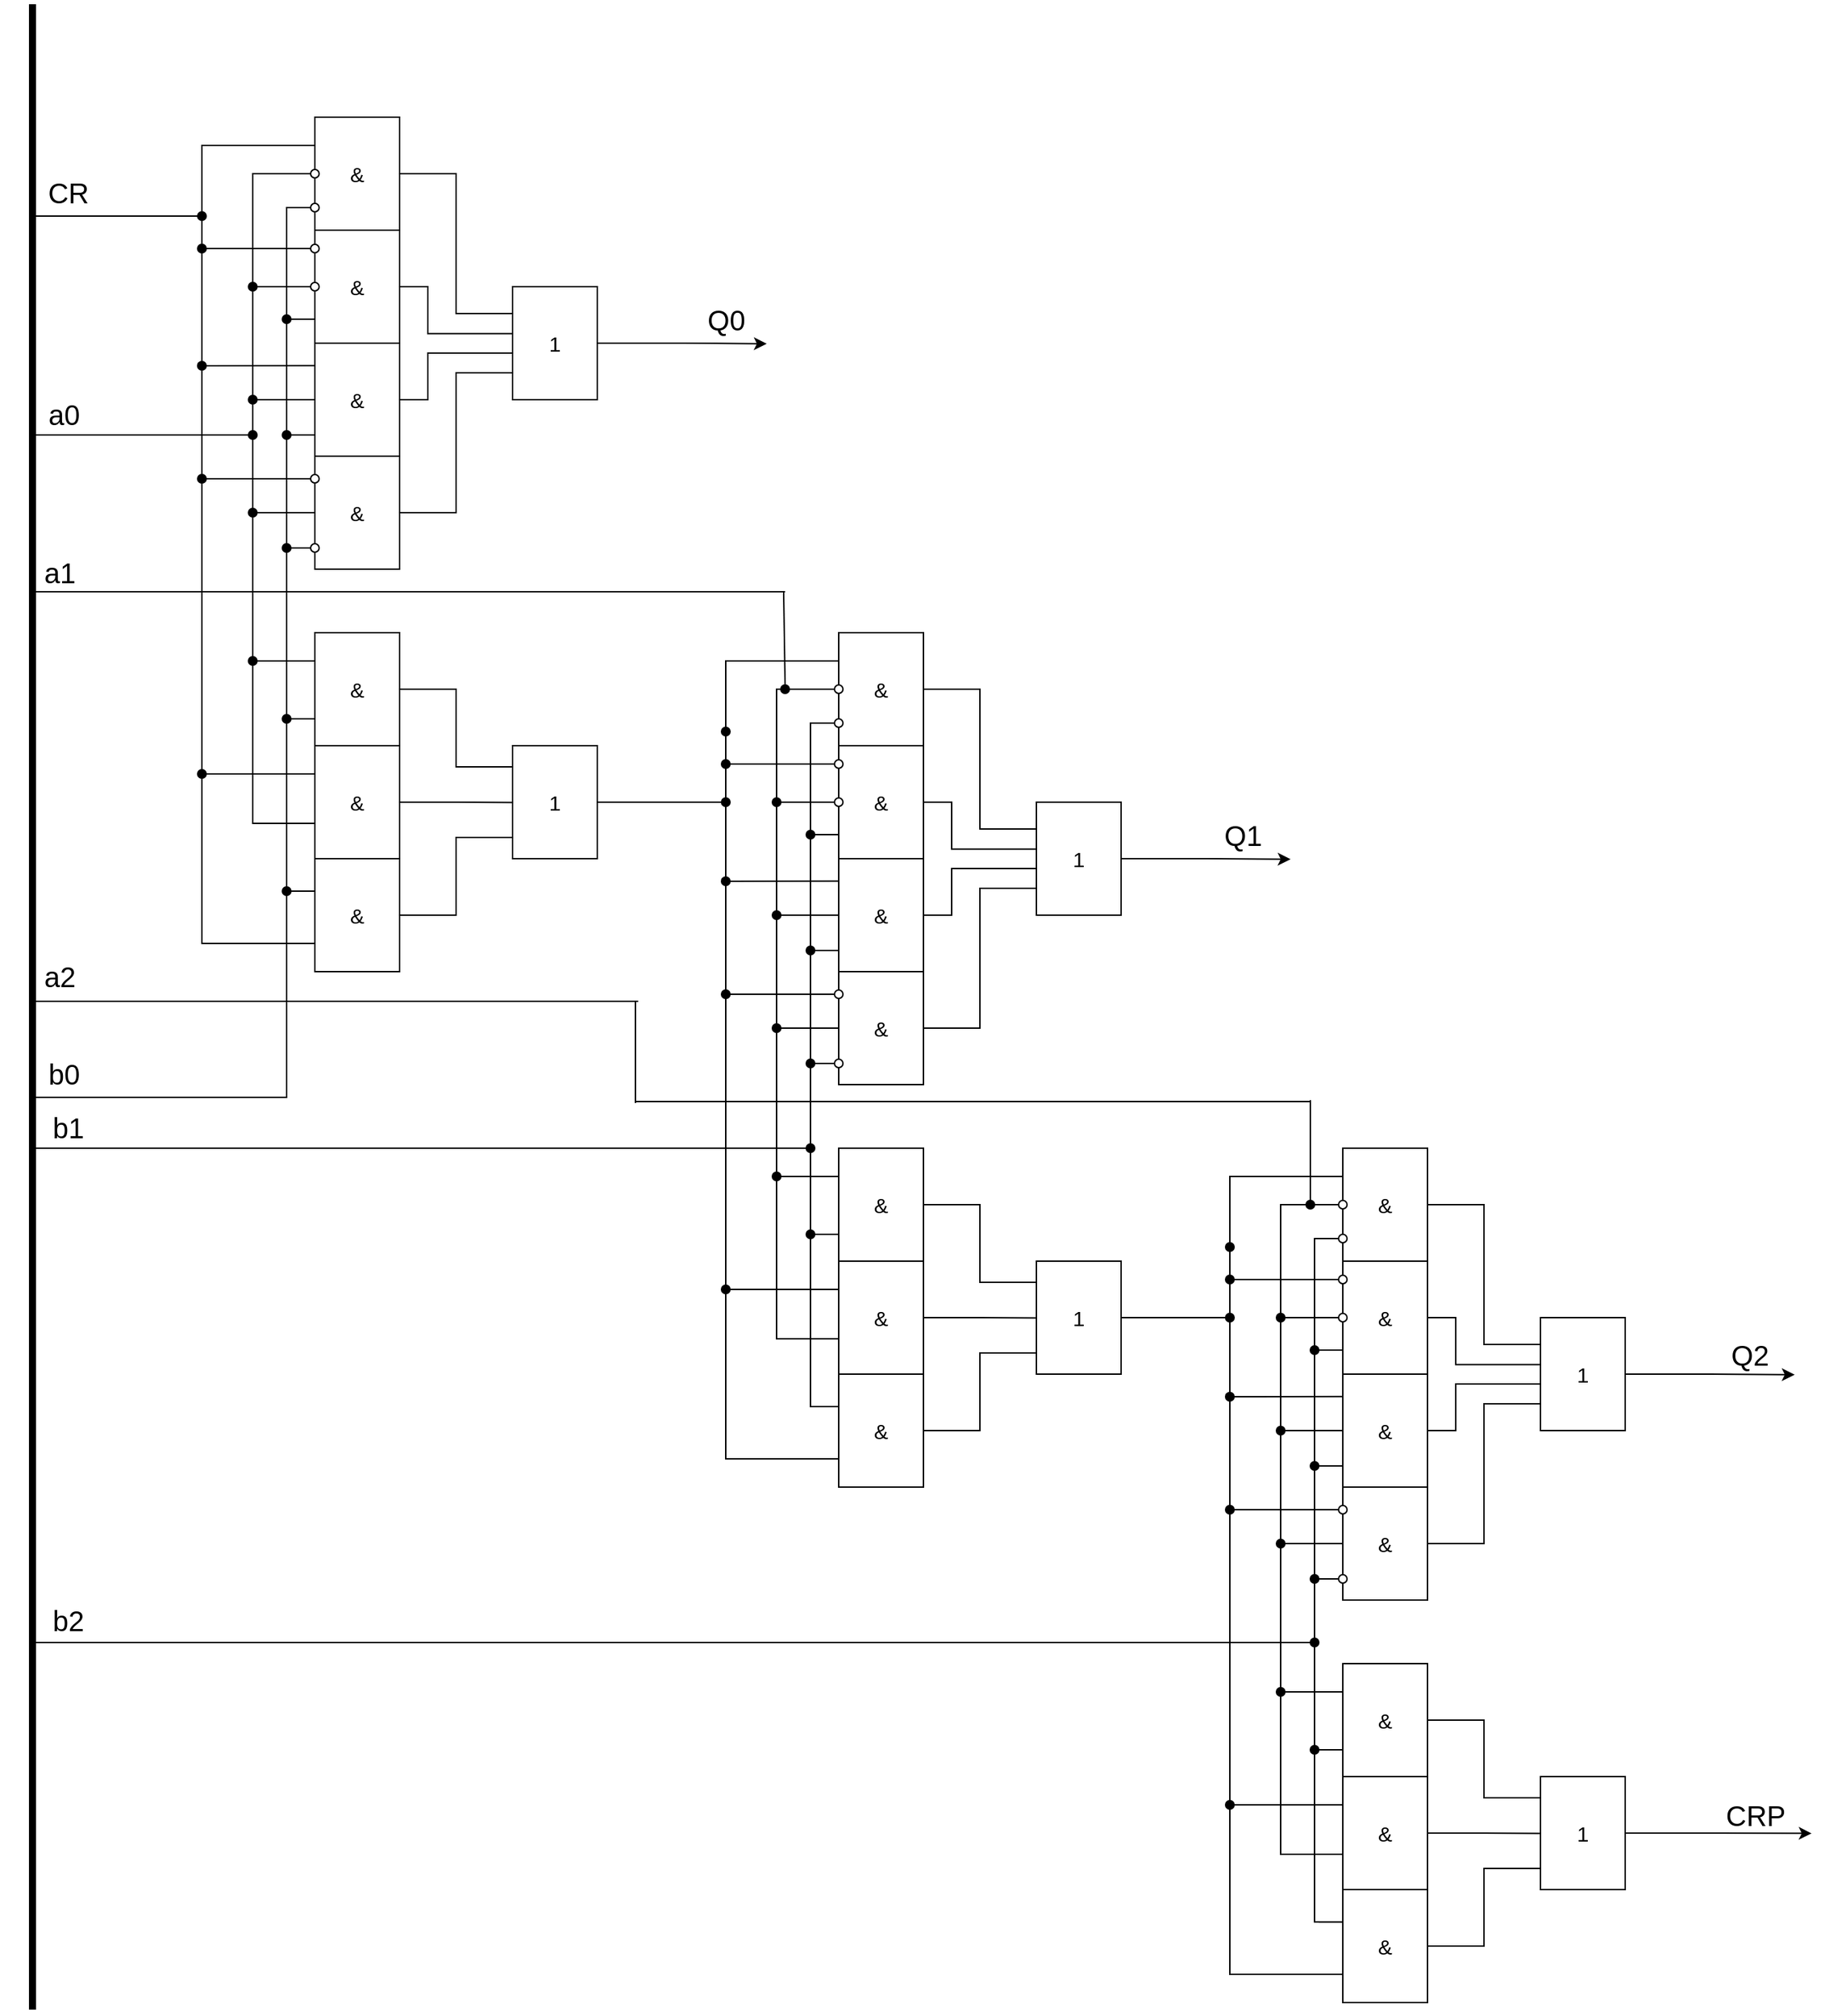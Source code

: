 <mxfile version="14.7.2" type="device"><diagram id="VE9oYzBDG7QFOwghfa_e" name="Page-1"><mxGraphModel dx="1730" dy="958" grid="0" gridSize="10" guides="1" tooltips="1" connect="1" arrows="1" fold="1" page="1" pageScale="1" pageWidth="827" pageHeight="1169" math="0" shadow="0"><root><mxCell id="0"/><mxCell id="1" parent="0"/><mxCell id="V0zUo1tsuRjKdMK1UoU6-211" style="edgeStyle=orthogonalEdgeStyle;rounded=0;orthogonalLoop=1;jettySize=auto;html=1;exitX=0;exitY=0.5;exitDx=0;exitDy=0;entryX=0.867;entryY=0.286;entryDx=0;entryDy=0;strokeWidth=1;entryPerimeter=0;" edge="1" parent="1" source="V0zUo1tsuRjKdMK1UoU6-157" target="V0zUo1tsuRjKdMK1UoU6-152"><mxGeometry relative="1" as="geometry"><Array as="points"><mxPoint x="1028" y="914"/><mxPoint x="1028" y="1398"/></Array></mxGeometry></mxCell><mxCell id="V0zUo1tsuRjKdMK1UoU6-202" style="edgeStyle=orthogonalEdgeStyle;rounded=0;orthogonalLoop=1;jettySize=auto;html=1;exitX=0;exitY=0.5;exitDx=0;exitDy=0;strokeWidth=1;entryX=0.9;entryY=0.287;entryDx=0;entryDy=0;entryPerimeter=0;" edge="1" parent="1" source="V0zUo1tsuRjKdMK1UoU6-99" target="V0zUo1tsuRjKdMK1UoU6-94"><mxGeometry relative="1" as="geometry"><Array as="points"><mxPoint x="671" y="549"/><mxPoint x="671" y="1033"/></Array></mxGeometry></mxCell><mxCell id="V0zUo1tsuRjKdMK1UoU6-67" value="" style="endArrow=none;html=1;strokeWidth=1;startArrow=none;" edge="1" parent="1" source="V0zUo1tsuRjKdMK1UoU6-68"><mxGeometry width="50" height="50" relative="1" as="geometry"><mxPoint x="300" y="425" as="sourcePoint"/><mxPoint x="320" y="425.0" as="targetPoint"/></mxGeometry></mxCell><mxCell id="V0zUo1tsuRjKdMK1UoU6-32" style="edgeStyle=orthogonalEdgeStyle;rounded=0;orthogonalLoop=1;jettySize=auto;html=1;exitX=0;exitY=0.5;exitDx=0;exitDy=0;strokeWidth=1;" edge="1" parent="1" source="V0zUo1tsuRjKdMK1UoU6-30"><mxGeometry relative="1" as="geometry"><mxPoint x="380" y="620" as="targetPoint"/><Array as="points"><mxPoint x="276" y="160"/></Array></mxGeometry></mxCell><mxCell id="V0zUo1tsuRjKdMK1UoU6-1" value="" style="endArrow=none;html=1;strokeWidth=5;" edge="1" parent="1"><mxGeometry width="50" height="50" relative="1" as="geometry"><mxPoint x="120" y="1460" as="sourcePoint"/><mxPoint x="120" y="40" as="targetPoint"/></mxGeometry></mxCell><mxCell id="V0zUo1tsuRjKdMK1UoU6-12" style="edgeStyle=orthogonalEdgeStyle;rounded=0;orthogonalLoop=1;jettySize=auto;html=1;exitX=1;exitY=0.5;exitDx=0;exitDy=0;entryX=0.979;entryY=0.167;entryDx=0;entryDy=0;strokeWidth=1;entryPerimeter=0;" edge="1" parent="1" source="V0zUo1tsuRjKdMK1UoU6-2" target="V0zUo1tsuRjKdMK1UoU6-10"><mxGeometry relative="1" as="geometry"><Array as="points"><mxPoint x="420" y="160"/><mxPoint x="420" y="259"/><mxPoint x="460" y="259"/><mxPoint x="460" y="253"/></Array></mxGeometry></mxCell><mxCell id="V0zUo1tsuRjKdMK1UoU6-23" style="edgeStyle=orthogonalEdgeStyle;rounded=0;orthogonalLoop=1;jettySize=auto;html=1;exitX=0;exitY=0.25;exitDx=0;exitDy=0;strokeWidth=1;entryX=1;entryY=0.75;entryDx=0;entryDy=0;" edge="1" parent="1" source="V0zUo1tsuRjKdMK1UoU6-2" target="V0zUo1tsuRjKdMK1UoU6-18"><mxGeometry relative="1" as="geometry"><mxPoint x="240" y="694.0" as="targetPoint"/><Array as="points"><mxPoint x="240" y="140"/><mxPoint x="240" y="705"/></Array></mxGeometry></mxCell><mxCell id="V0zUo1tsuRjKdMK1UoU6-2" value="&lt;font style=&quot;font-size: 15px&quot;&gt;&amp;amp;&lt;/font&gt;" style="rounded=0;whiteSpace=wrap;html=1;" vertex="1" parent="1"><mxGeometry x="320" y="120" width="60" height="80" as="geometry"/></mxCell><mxCell id="V0zUo1tsuRjKdMK1UoU6-14" style="edgeStyle=orthogonalEdgeStyle;rounded=0;orthogonalLoop=1;jettySize=auto;html=1;exitX=1;exitY=0.5;exitDx=0;exitDy=0;strokeWidth=1;entryX=1.002;entryY=0.415;entryDx=0;entryDy=0;entryPerimeter=0;" edge="1" parent="1" source="V0zUo1tsuRjKdMK1UoU6-7" target="V0zUo1tsuRjKdMK1UoU6-10"><mxGeometry relative="1" as="geometry"><Array as="points"><mxPoint x="400" y="240"/><mxPoint x="400" y="273"/></Array></mxGeometry></mxCell><mxCell id="V0zUo1tsuRjKdMK1UoU6-7" value="&lt;font style=&quot;font-size: 15px&quot;&gt;&amp;amp;&lt;/font&gt;" style="rounded=0;whiteSpace=wrap;html=1;" vertex="1" parent="1"><mxGeometry x="320" y="200" width="60" height="80" as="geometry"/></mxCell><mxCell id="V0zUo1tsuRjKdMK1UoU6-15" style="edgeStyle=orthogonalEdgeStyle;rounded=0;orthogonalLoop=1;jettySize=auto;html=1;exitX=1;exitY=0.5;exitDx=0;exitDy=0;strokeWidth=1;" edge="1" parent="1" source="V0zUo1tsuRjKdMK1UoU6-8"><mxGeometry relative="1" as="geometry"><mxPoint x="519" y="287" as="targetPoint"/><Array as="points"><mxPoint x="400" y="320"/><mxPoint x="400" y="287"/></Array></mxGeometry></mxCell><mxCell id="V0zUo1tsuRjKdMK1UoU6-39" style="edgeStyle=orthogonalEdgeStyle;rounded=0;orthogonalLoop=1;jettySize=auto;html=1;exitX=0;exitY=0.25;exitDx=0;exitDy=0;strokeWidth=1;" edge="1" parent="1" source="V0zUo1tsuRjKdMK1UoU6-8"><mxGeometry relative="1" as="geometry"><mxPoint x="319.93" y="299.953" as="targetPoint"/></mxGeometry></mxCell><mxCell id="V0zUo1tsuRjKdMK1UoU6-8" value="&lt;font style=&quot;font-size: 15px&quot;&gt;&amp;amp;&lt;/font&gt;" style="rounded=0;whiteSpace=wrap;html=1;" vertex="1" parent="1"><mxGeometry x="320" y="280" width="60" height="80" as="geometry"/></mxCell><mxCell id="V0zUo1tsuRjKdMK1UoU6-13" style="edgeStyle=orthogonalEdgeStyle;rounded=0;orthogonalLoop=1;jettySize=auto;html=1;exitX=1;exitY=0.5;exitDx=0;exitDy=0;entryX=0.98;entryY=0.68;entryDx=0;entryDy=0;strokeWidth=1;entryPerimeter=0;" edge="1" parent="1" source="V0zUo1tsuRjKdMK1UoU6-9" target="V0zUo1tsuRjKdMK1UoU6-10"><mxGeometry relative="1" as="geometry"><Array as="points"><mxPoint x="420" y="400"/><mxPoint x="420" y="301"/><mxPoint x="460" y="301"/><mxPoint x="460" y="294"/></Array></mxGeometry></mxCell><mxCell id="V0zUo1tsuRjKdMK1UoU6-9" value="&lt;font style=&quot;font-size: 15px&quot;&gt;&amp;amp;&lt;/font&gt;" style="rounded=0;whiteSpace=wrap;html=1;" vertex="1" parent="1"><mxGeometry x="320" y="360" width="60" height="80" as="geometry"/></mxCell><mxCell id="V0zUo1tsuRjKdMK1UoU6-11" style="edgeStyle=orthogonalEdgeStyle;rounded=0;orthogonalLoop=1;jettySize=auto;html=1;exitX=1;exitY=0.5;exitDx=0;exitDy=0;strokeWidth=1;" edge="1" parent="1" source="V0zUo1tsuRjKdMK1UoU6-10"><mxGeometry relative="1" as="geometry"><mxPoint x="640" y="280.429" as="targetPoint"/></mxGeometry></mxCell><mxCell id="V0zUo1tsuRjKdMK1UoU6-10" value="&lt;font style=&quot;font-size: 15px&quot;&gt;1&lt;/font&gt;" style="rounded=0;whiteSpace=wrap;html=1;" vertex="1" parent="1"><mxGeometry x="460" y="240" width="60" height="80" as="geometry"/></mxCell><mxCell id="V0zUo1tsuRjKdMK1UoU6-21" style="edgeStyle=orthogonalEdgeStyle;rounded=0;orthogonalLoop=1;jettySize=auto;html=1;exitX=1;exitY=0.5;exitDx=0;exitDy=0;strokeWidth=1;" edge="1" parent="1" source="V0zUo1tsuRjKdMK1UoU6-16"><mxGeometry relative="1" as="geometry"><mxPoint x="520" y="580" as="targetPoint"/><Array as="points"><mxPoint x="420" y="525"/><mxPoint x="420" y="580"/><mxPoint x="460" y="580"/></Array></mxGeometry></mxCell><mxCell id="V0zUo1tsuRjKdMK1UoU6-16" value="&lt;font style=&quot;font-size: 15px&quot;&gt;&amp;amp;&lt;/font&gt;" style="rounded=0;whiteSpace=wrap;html=1;" vertex="1" parent="1"><mxGeometry x="320" y="485" width="60" height="80" as="geometry"/></mxCell><mxCell id="V0zUo1tsuRjKdMK1UoU6-20" style="edgeStyle=orthogonalEdgeStyle;rounded=0;orthogonalLoop=1;jettySize=auto;html=1;exitX=1;exitY=0.5;exitDx=0;exitDy=0;entryX=0.167;entryY=0.503;entryDx=0;entryDy=0;entryPerimeter=0;strokeWidth=1;" edge="1" parent="1" source="V0zUo1tsuRjKdMK1UoU6-17" target="V0zUo1tsuRjKdMK1UoU6-19"><mxGeometry relative="1" as="geometry"/></mxCell><mxCell id="V0zUo1tsuRjKdMK1UoU6-17" value="&lt;font style=&quot;font-size: 15px&quot;&gt;&amp;amp;&lt;/font&gt;" style="rounded=0;whiteSpace=wrap;html=1;" vertex="1" parent="1"><mxGeometry x="320" y="565" width="60" height="80" as="geometry"/></mxCell><mxCell id="V0zUo1tsuRjKdMK1UoU6-22" style="edgeStyle=orthogonalEdgeStyle;rounded=0;orthogonalLoop=1;jettySize=auto;html=1;exitX=1;exitY=0.5;exitDx=0;exitDy=0;strokeWidth=1;" edge="1" parent="1" source="V0zUo1tsuRjKdMK1UoU6-18"><mxGeometry relative="1" as="geometry"><mxPoint x="520" y="630" as="targetPoint"/><Array as="points"><mxPoint x="420" y="685"/><mxPoint x="420" y="630"/><mxPoint x="460" y="630"/></Array></mxGeometry></mxCell><mxCell id="V0zUo1tsuRjKdMK1UoU6-18" value="&lt;font style=&quot;font-size: 15px&quot;&gt;&amp;amp;&lt;/font&gt;" style="rounded=0;whiteSpace=wrap;html=1;" vertex="1" parent="1"><mxGeometry x="320" y="645" width="60" height="80" as="geometry"/></mxCell><mxCell id="V0zUo1tsuRjKdMK1UoU6-19" value="&lt;font style=&quot;font-size: 15px&quot;&gt;1&lt;/font&gt;" style="rounded=0;whiteSpace=wrap;html=1;" vertex="1" parent="1"><mxGeometry x="460" y="565" width="60" height="80" as="geometry"/></mxCell><mxCell id="V0zUo1tsuRjKdMK1UoU6-24" value="" style="endArrow=none;html=1;strokeWidth=1;startArrow=none;" edge="1" parent="1" source="V0zUo1tsuRjKdMK1UoU6-25"><mxGeometry width="50" height="50" relative="1" as="geometry"><mxPoint x="120" y="190" as="sourcePoint"/><mxPoint x="240" y="190" as="targetPoint"/></mxGeometry></mxCell><mxCell id="V0zUo1tsuRjKdMK1UoU6-25" value="" style="ellipse;whiteSpace=wrap;html=1;aspect=fixed;fillColor=#000000;" vertex="1" parent="1"><mxGeometry x="237" y="187" width="6" height="6" as="geometry"/></mxCell><mxCell id="V0zUo1tsuRjKdMK1UoU6-29" value="" style="endArrow=none;html=1;strokeWidth=1;" edge="1" parent="1" target="V0zUo1tsuRjKdMK1UoU6-25"><mxGeometry width="50" height="50" relative="1" as="geometry"><mxPoint x="120" y="190" as="sourcePoint"/><mxPoint x="240" y="190" as="targetPoint"/></mxGeometry></mxCell><mxCell id="V0zUo1tsuRjKdMK1UoU6-30" value="" style="ellipse;whiteSpace=wrap;html=1;aspect=fixed;fillColor=#FFFFFF;" vertex="1" parent="1"><mxGeometry x="317" y="157" width="6" height="6" as="geometry"/></mxCell><mxCell id="V0zUo1tsuRjKdMK1UoU6-60" style="edgeStyle=orthogonalEdgeStyle;rounded=0;orthogonalLoop=1;jettySize=auto;html=1;exitX=0;exitY=0.5;exitDx=0;exitDy=0;strokeWidth=1;" edge="1" parent="1" source="V0zUo1tsuRjKdMK1UoU6-31"><mxGeometry relative="1" as="geometry"><mxPoint x="110" y="780" as="targetPoint"/><Array as="points"><mxPoint x="300" y="184"/><mxPoint x="300" y="814"/><mxPoint x="110" y="814"/></Array></mxGeometry></mxCell><mxCell id="V0zUo1tsuRjKdMK1UoU6-31" value="" style="ellipse;whiteSpace=wrap;html=1;aspect=fixed;fillColor=#FFFFFF;" vertex="1" parent="1"><mxGeometry x="317" y="181" width="6" height="6" as="geometry"/></mxCell><mxCell id="V0zUo1tsuRjKdMK1UoU6-33" value="" style="ellipse;whiteSpace=wrap;html=1;aspect=fixed;fillColor=#FFFFFF;" vertex="1" parent="1"><mxGeometry x="317" y="210" width="6" height="6" as="geometry"/></mxCell><mxCell id="V0zUo1tsuRjKdMK1UoU6-34" value="" style="ellipse;whiteSpace=wrap;html=1;aspect=fixed;fillColor=#FFFFFF;" vertex="1" parent="1"><mxGeometry x="317" y="237" width="6" height="6" as="geometry"/></mxCell><mxCell id="V0zUo1tsuRjKdMK1UoU6-35" value="" style="endArrow=none;html=1;strokeWidth=1;entryX=0;entryY=0.5;entryDx=0;entryDy=0;" edge="1" parent="1" target="V0zUo1tsuRjKdMK1UoU6-33"><mxGeometry width="50" height="50" relative="1" as="geometry"><mxPoint x="240" y="213" as="sourcePoint"/><mxPoint x="340" y="210" as="targetPoint"/></mxGeometry></mxCell><mxCell id="V0zUo1tsuRjKdMK1UoU6-36" value="" style="ellipse;whiteSpace=wrap;html=1;aspect=fixed;fillColor=#000000;" vertex="1" parent="1"><mxGeometry x="237" y="210" width="6" height="6" as="geometry"/></mxCell><mxCell id="V0zUo1tsuRjKdMK1UoU6-37" value="" style="endArrow=none;html=1;strokeWidth=1;entryX=0;entryY=0.5;entryDx=0;entryDy=0;" edge="1" parent="1" target="V0zUo1tsuRjKdMK1UoU6-34"><mxGeometry width="50" height="50" relative="1" as="geometry"><mxPoint x="275" y="240" as="sourcePoint"/><mxPoint x="340" y="230" as="targetPoint"/></mxGeometry></mxCell><mxCell id="V0zUo1tsuRjKdMK1UoU6-38" value="" style="ellipse;whiteSpace=wrap;html=1;aspect=fixed;fillColor=#000000;" vertex="1" parent="1"><mxGeometry x="273" y="237" width="6" height="6" as="geometry"/></mxCell><mxCell id="V0zUo1tsuRjKdMK1UoU6-40" value="" style="endArrow=none;html=1;strokeWidth=1;entryX=-0.001;entryY=0.198;entryDx=0;entryDy=0;entryPerimeter=0;startArrow=none;" edge="1" parent="1" source="V0zUo1tsuRjKdMK1UoU6-42" target="V0zUo1tsuRjKdMK1UoU6-8"><mxGeometry width="50" height="50" relative="1" as="geometry"><mxPoint x="240" y="296" as="sourcePoint"/><mxPoint x="332" y="284" as="targetPoint"/></mxGeometry></mxCell><mxCell id="V0zUo1tsuRjKdMK1UoU6-42" value="" style="ellipse;whiteSpace=wrap;html=1;aspect=fixed;fillColor=#000000;" vertex="1" parent="1"><mxGeometry x="237" y="293" width="6" height="6" as="geometry"/></mxCell><mxCell id="V0zUo1tsuRjKdMK1UoU6-44" value="" style="endArrow=none;html=1;strokeWidth=1;entryX=-0.001;entryY=0.198;entryDx=0;entryDy=0;entryPerimeter=0;" edge="1" parent="1" target="V0zUo1tsuRjKdMK1UoU6-42"><mxGeometry width="50" height="50" relative="1" as="geometry"><mxPoint x="240.0" y="296" as="sourcePoint"/><mxPoint x="319.94" y="295.84" as="targetPoint"/></mxGeometry></mxCell><mxCell id="V0zUo1tsuRjKdMK1UoU6-45" value="" style="endArrow=none;html=1;strokeWidth=1;entryX=0;entryY=0.5;entryDx=0;entryDy=0;startArrow=none;" edge="1" parent="1" source="V0zUo1tsuRjKdMK1UoU6-46" target="V0zUo1tsuRjKdMK1UoU6-8"><mxGeometry width="50" height="50" relative="1" as="geometry"><mxPoint x="276" y="320" as="sourcePoint"/><mxPoint x="311" y="286" as="targetPoint"/></mxGeometry></mxCell><mxCell id="V0zUo1tsuRjKdMK1UoU6-46" value="" style="ellipse;whiteSpace=wrap;html=1;aspect=fixed;fillColor=#000000;" vertex="1" parent="1"><mxGeometry x="273" y="317" width="6" height="6" as="geometry"/></mxCell><mxCell id="V0zUo1tsuRjKdMK1UoU6-48" value="" style="endArrow=none;html=1;strokeWidth=1;entryX=0;entryY=0.5;entryDx=0;entryDy=0;" edge="1" parent="1" target="V0zUo1tsuRjKdMK1UoU6-46"><mxGeometry width="50" height="50" relative="1" as="geometry"><mxPoint x="276" y="320" as="sourcePoint"/><mxPoint x="320" y="320" as="targetPoint"/></mxGeometry></mxCell><mxCell id="V0zUo1tsuRjKdMK1UoU6-49" value="" style="ellipse;whiteSpace=wrap;html=1;aspect=fixed;fillColor=#FFFFFF;" vertex="1" parent="1"><mxGeometry x="317" y="373" width="6" height="6" as="geometry"/></mxCell><mxCell id="V0zUo1tsuRjKdMK1UoU6-50" value="" style="endArrow=none;html=1;strokeWidth=1;entryX=0;entryY=0.5;entryDx=0;entryDy=0;startArrow=none;" edge="1" parent="1" source="V0zUo1tsuRjKdMK1UoU6-51" target="V0zUo1tsuRjKdMK1UoU6-49"><mxGeometry width="50" height="50" relative="1" as="geometry"><mxPoint x="240" y="376" as="sourcePoint"/><mxPoint x="336" y="365" as="targetPoint"/></mxGeometry></mxCell><mxCell id="V0zUo1tsuRjKdMK1UoU6-51" value="" style="ellipse;whiteSpace=wrap;html=1;aspect=fixed;fillColor=#000000;" vertex="1" parent="1"><mxGeometry x="237" y="373" width="6" height="6" as="geometry"/></mxCell><mxCell id="V0zUo1tsuRjKdMK1UoU6-52" value="" style="endArrow=none;html=1;strokeWidth=1;entryX=0;entryY=0.5;entryDx=0;entryDy=0;" edge="1" parent="1" target="V0zUo1tsuRjKdMK1UoU6-51"><mxGeometry width="50" height="50" relative="1" as="geometry"><mxPoint x="240.0" y="376" as="sourcePoint"/><mxPoint x="317.0" y="376" as="targetPoint"/></mxGeometry></mxCell><mxCell id="V0zUo1tsuRjKdMK1UoU6-53" value="" style="endArrow=none;html=1;strokeWidth=1;entryX=0;entryY=0.5;entryDx=0;entryDy=0;" edge="1" parent="1" target="V0zUo1tsuRjKdMK1UoU6-9"><mxGeometry width="50" height="50" relative="1" as="geometry"><mxPoint x="277" y="400" as="sourcePoint"/><mxPoint x="355" y="398" as="targetPoint"/></mxGeometry></mxCell><mxCell id="V0zUo1tsuRjKdMK1UoU6-54" value="" style="ellipse;whiteSpace=wrap;html=1;aspect=fixed;fillColor=#000000;" vertex="1" parent="1"><mxGeometry x="273" y="397" width="6" height="6" as="geometry"/></mxCell><mxCell id="V0zUo1tsuRjKdMK1UoU6-55" value="" style="ellipse;whiteSpace=wrap;html=1;aspect=fixed;fillColor=#FFFFFF;" vertex="1" parent="1"><mxGeometry x="317" y="422" width="6" height="6" as="geometry"/></mxCell><mxCell id="V0zUo1tsuRjKdMK1UoU6-56" value="" style="endArrow=none;html=1;strokeWidth=1;entryX=0;entryY=0.25;entryDx=0;entryDy=0;" edge="1" parent="1" target="V0zUo1tsuRjKdMK1UoU6-17"><mxGeometry width="50" height="50" relative="1" as="geometry"><mxPoint x="241" y="585" as="sourcePoint"/><mxPoint x="280" y="544" as="targetPoint"/></mxGeometry></mxCell><mxCell id="V0zUo1tsuRjKdMK1UoU6-57" value="" style="ellipse;whiteSpace=wrap;html=1;aspect=fixed;fillColor=#000000;" vertex="1" parent="1"><mxGeometry x="237" y="582" width="6" height="6" as="geometry"/></mxCell><mxCell id="V0zUo1tsuRjKdMK1UoU6-58" value="" style="endArrow=none;html=1;strokeWidth=1;entryX=0;entryY=0.25;entryDx=0;entryDy=0;" edge="1" parent="1" target="V0zUo1tsuRjKdMK1UoU6-16"><mxGeometry width="50" height="50" relative="1" as="geometry"><mxPoint x="275" y="505" as="sourcePoint"/><mxPoint x="302" y="458" as="targetPoint"/></mxGeometry></mxCell><mxCell id="V0zUo1tsuRjKdMK1UoU6-59" value="" style="ellipse;whiteSpace=wrap;html=1;aspect=fixed;fillColor=#000000;" vertex="1" parent="1"><mxGeometry x="273" y="502" width="6" height="6" as="geometry"/></mxCell><mxCell id="V0zUo1tsuRjKdMK1UoU6-61" value="" style="rounded=0;whiteSpace=wrap;html=1;fillColor=#FFFFFF;strokeColor=#FFFFFF;" vertex="1" parent="1"><mxGeometry x="98" y="758" width="19" height="65" as="geometry"/></mxCell><mxCell id="V0zUo1tsuRjKdMK1UoU6-62" value="" style="endArrow=none;html=1;strokeWidth=1;startArrow=none;" edge="1" parent="1" source="V0zUo1tsuRjKdMK1UoU6-63"><mxGeometry width="50" height="50" relative="1" as="geometry"><mxPoint x="300" y="263" as="sourcePoint"/><mxPoint x="320" y="263" as="targetPoint"/></mxGeometry></mxCell><mxCell id="V0zUo1tsuRjKdMK1UoU6-63" value="" style="ellipse;whiteSpace=wrap;html=1;aspect=fixed;fillColor=#000000;" vertex="1" parent="1"><mxGeometry x="297" y="260" width="6" height="6" as="geometry"/></mxCell><mxCell id="V0zUo1tsuRjKdMK1UoU6-64" value="" style="endArrow=none;html=1;strokeWidth=1;" edge="1" parent="1" target="V0zUo1tsuRjKdMK1UoU6-63"><mxGeometry width="50" height="50" relative="1" as="geometry"><mxPoint x="300" y="263" as="sourcePoint"/><mxPoint x="320" y="263" as="targetPoint"/></mxGeometry></mxCell><mxCell id="V0zUo1tsuRjKdMK1UoU6-65" value="" style="endArrow=none;html=1;strokeWidth=1;startArrow=none;" edge="1" parent="1" source="V0zUo1tsuRjKdMK1UoU6-66"><mxGeometry width="50" height="50" relative="1" as="geometry"><mxPoint x="300" y="345" as="sourcePoint"/><mxPoint x="320" y="345.0" as="targetPoint"/></mxGeometry></mxCell><mxCell id="V0zUo1tsuRjKdMK1UoU6-66" value="" style="ellipse;whiteSpace=wrap;html=1;aspect=fixed;fillColor=#000000;" vertex="1" parent="1"><mxGeometry x="297" y="342" width="6" height="6" as="geometry"/></mxCell><mxCell id="V0zUo1tsuRjKdMK1UoU6-68" value="" style="ellipse;whiteSpace=wrap;html=1;aspect=fixed;fillColor=#000000;" vertex="1" parent="1"><mxGeometry x="297" y="422" width="6" height="6" as="geometry"/></mxCell><mxCell id="V0zUo1tsuRjKdMK1UoU6-69" value="" style="endArrow=none;html=1;strokeWidth=1;startArrow=none;" edge="1" parent="1" source="V0zUo1tsuRjKdMK1UoU6-70"><mxGeometry width="50" height="50" relative="1" as="geometry"><mxPoint x="300" y="668" as="sourcePoint"/><mxPoint x="320" y="668" as="targetPoint"/></mxGeometry></mxCell><mxCell id="V0zUo1tsuRjKdMK1UoU6-70" value="" style="ellipse;whiteSpace=wrap;html=1;aspect=fixed;fillColor=#000000;" vertex="1" parent="1"><mxGeometry x="297" y="665" width="6" height="6" as="geometry"/></mxCell><mxCell id="V0zUo1tsuRjKdMK1UoU6-71" value="" style="endArrow=none;html=1;strokeWidth=1;startArrow=none;" edge="1" parent="1" source="V0zUo1tsuRjKdMK1UoU6-72"><mxGeometry width="50" height="50" relative="1" as="geometry"><mxPoint x="300" y="546" as="sourcePoint"/><mxPoint x="320" y="546" as="targetPoint"/></mxGeometry></mxCell><mxCell id="V0zUo1tsuRjKdMK1UoU6-72" value="" style="ellipse;whiteSpace=wrap;html=1;aspect=fixed;fillColor=#000000;" vertex="1" parent="1"><mxGeometry x="297" y="543" width="6" height="6" as="geometry"/></mxCell><mxCell id="V0zUo1tsuRjKdMK1UoU6-73" value="&lt;font style=&quot;font-size: 20px&quot;&gt;b0&lt;/font&gt;" style="text;html=1;align=center;verticalAlign=middle;resizable=0;points=[];autosize=1;strokeColor=none;" vertex="1" parent="1"><mxGeometry x="126" y="787" width="32" height="20" as="geometry"/></mxCell><mxCell id="V0zUo1tsuRjKdMK1UoU6-74" value="&lt;font style=&quot;font-size: 20px&quot;&gt;CR&lt;/font&gt;" style="text;html=1;align=center;verticalAlign=middle;resizable=0;points=[];autosize=1;strokeColor=none;" vertex="1" parent="1"><mxGeometry x="125.5" y="163" width="39" height="20" as="geometry"/></mxCell><mxCell id="V0zUo1tsuRjKdMK1UoU6-75" value="" style="endArrow=none;html=1;strokeWidth=1;startArrow=none;" edge="1" parent="1" source="V0zUo1tsuRjKdMK1UoU6-128"><mxGeometry width="50" height="50" relative="1" as="geometry"><mxPoint x="671.01" y="790" as="sourcePoint"/><mxPoint x="691.01" y="790" as="targetPoint"/></mxGeometry></mxCell><mxCell id="V0zUo1tsuRjKdMK1UoU6-76" style="edgeStyle=orthogonalEdgeStyle;rounded=0;orthogonalLoop=1;jettySize=auto;html=1;exitX=0;exitY=0.5;exitDx=0;exitDy=0;strokeWidth=1;startArrow=none;" edge="1" parent="1" source="V0zUo1tsuRjKdMK1UoU6-199"><mxGeometry relative="1" as="geometry"><mxPoint x="751.01" y="985" as="targetPoint"/><Array as="points"><mxPoint x="647.01" y="525"/></Array></mxGeometry></mxCell><mxCell id="V0zUo1tsuRjKdMK1UoU6-77" style="edgeStyle=orthogonalEdgeStyle;rounded=0;orthogonalLoop=1;jettySize=auto;html=1;exitX=1;exitY=0.5;exitDx=0;exitDy=0;entryX=0.979;entryY=0.167;entryDx=0;entryDy=0;strokeWidth=1;entryPerimeter=0;" edge="1" parent="1" source="V0zUo1tsuRjKdMK1UoU6-79" target="V0zUo1tsuRjKdMK1UoU6-88"><mxGeometry relative="1" as="geometry"><Array as="points"><mxPoint x="791.01" y="525"/><mxPoint x="791.01" y="624"/><mxPoint x="831.01" y="624"/><mxPoint x="831.01" y="618"/></Array></mxGeometry></mxCell><mxCell id="V0zUo1tsuRjKdMK1UoU6-78" style="edgeStyle=orthogonalEdgeStyle;rounded=0;orthogonalLoop=1;jettySize=auto;html=1;exitX=0;exitY=0.25;exitDx=0;exitDy=0;strokeWidth=1;entryX=1;entryY=0.75;entryDx=0;entryDy=0;" edge="1" parent="1" source="V0zUo1tsuRjKdMK1UoU6-79" target="V0zUo1tsuRjKdMK1UoU6-94"><mxGeometry relative="1" as="geometry"><mxPoint x="611.01" y="1059.0" as="targetPoint"/><Array as="points"><mxPoint x="611.01" y="505"/><mxPoint x="611.01" y="1070"/></Array></mxGeometry></mxCell><mxCell id="V0zUo1tsuRjKdMK1UoU6-79" value="&lt;font style=&quot;font-size: 15px&quot;&gt;&amp;amp;&lt;/font&gt;" style="rounded=0;whiteSpace=wrap;html=1;" vertex="1" parent="1"><mxGeometry x="691.01" y="485" width="60" height="80" as="geometry"/></mxCell><mxCell id="V0zUo1tsuRjKdMK1UoU6-80" style="edgeStyle=orthogonalEdgeStyle;rounded=0;orthogonalLoop=1;jettySize=auto;html=1;exitX=1;exitY=0.5;exitDx=0;exitDy=0;strokeWidth=1;entryX=1.002;entryY=0.415;entryDx=0;entryDy=0;entryPerimeter=0;" edge="1" parent="1" source="V0zUo1tsuRjKdMK1UoU6-81" target="V0zUo1tsuRjKdMK1UoU6-88"><mxGeometry relative="1" as="geometry"><Array as="points"><mxPoint x="771.01" y="605"/><mxPoint x="771.01" y="638"/></Array></mxGeometry></mxCell><mxCell id="V0zUo1tsuRjKdMK1UoU6-81" value="&lt;font style=&quot;font-size: 15px&quot;&gt;&amp;amp;&lt;/font&gt;" style="rounded=0;whiteSpace=wrap;html=1;" vertex="1" parent="1"><mxGeometry x="691.01" y="565" width="60" height="80" as="geometry"/></mxCell><mxCell id="V0zUo1tsuRjKdMK1UoU6-82" style="edgeStyle=orthogonalEdgeStyle;rounded=0;orthogonalLoop=1;jettySize=auto;html=1;exitX=1;exitY=0.5;exitDx=0;exitDy=0;strokeWidth=1;" edge="1" parent="1" source="V0zUo1tsuRjKdMK1UoU6-84"><mxGeometry relative="1" as="geometry"><mxPoint x="890.01" y="652" as="targetPoint"/><Array as="points"><mxPoint x="771.01" y="685"/><mxPoint x="771.01" y="652"/></Array></mxGeometry></mxCell><mxCell id="V0zUo1tsuRjKdMK1UoU6-83" style="edgeStyle=orthogonalEdgeStyle;rounded=0;orthogonalLoop=1;jettySize=auto;html=1;exitX=0;exitY=0.25;exitDx=0;exitDy=0;strokeWidth=1;" edge="1" parent="1" source="V0zUo1tsuRjKdMK1UoU6-84"><mxGeometry relative="1" as="geometry"><mxPoint x="690.94" y="664.953" as="targetPoint"/></mxGeometry></mxCell><mxCell id="V0zUo1tsuRjKdMK1UoU6-84" value="&lt;font style=&quot;font-size: 15px&quot;&gt;&amp;amp;&lt;/font&gt;" style="rounded=0;whiteSpace=wrap;html=1;" vertex="1" parent="1"><mxGeometry x="691.01" y="645" width="60" height="80" as="geometry"/></mxCell><mxCell id="V0zUo1tsuRjKdMK1UoU6-85" style="edgeStyle=orthogonalEdgeStyle;rounded=0;orthogonalLoop=1;jettySize=auto;html=1;exitX=1;exitY=0.5;exitDx=0;exitDy=0;entryX=0.98;entryY=0.68;entryDx=0;entryDy=0;strokeWidth=1;entryPerimeter=0;" edge="1" parent="1" source="V0zUo1tsuRjKdMK1UoU6-86" target="V0zUo1tsuRjKdMK1UoU6-88"><mxGeometry relative="1" as="geometry"><Array as="points"><mxPoint x="791.01" y="765"/><mxPoint x="791.01" y="666"/><mxPoint x="831.01" y="666"/><mxPoint x="831.01" y="659"/></Array></mxGeometry></mxCell><mxCell id="V0zUo1tsuRjKdMK1UoU6-86" value="&lt;font style=&quot;font-size: 15px&quot;&gt;&amp;amp;&lt;/font&gt;" style="rounded=0;whiteSpace=wrap;html=1;" vertex="1" parent="1"><mxGeometry x="691.01" y="725" width="60" height="80" as="geometry"/></mxCell><mxCell id="V0zUo1tsuRjKdMK1UoU6-87" style="edgeStyle=orthogonalEdgeStyle;rounded=0;orthogonalLoop=1;jettySize=auto;html=1;exitX=1;exitY=0.5;exitDx=0;exitDy=0;strokeWidth=1;" edge="1" parent="1" source="V0zUo1tsuRjKdMK1UoU6-88"><mxGeometry relative="1" as="geometry"><mxPoint x="1011.01" y="645.429" as="targetPoint"/></mxGeometry></mxCell><mxCell id="V0zUo1tsuRjKdMK1UoU6-88" value="&lt;font style=&quot;font-size: 15px&quot;&gt;1&lt;/font&gt;" style="rounded=0;whiteSpace=wrap;html=1;" vertex="1" parent="1"><mxGeometry x="831.01" y="605" width="60" height="80" as="geometry"/></mxCell><mxCell id="V0zUo1tsuRjKdMK1UoU6-89" style="edgeStyle=orthogonalEdgeStyle;rounded=0;orthogonalLoop=1;jettySize=auto;html=1;exitX=1;exitY=0.5;exitDx=0;exitDy=0;strokeWidth=1;" edge="1" parent="1" source="V0zUo1tsuRjKdMK1UoU6-90"><mxGeometry relative="1" as="geometry"><mxPoint x="891.01" y="945" as="targetPoint"/><Array as="points"><mxPoint x="791.01" y="890"/><mxPoint x="791.01" y="945"/><mxPoint x="831.01" y="945"/></Array></mxGeometry></mxCell><mxCell id="V0zUo1tsuRjKdMK1UoU6-90" value="&lt;font style=&quot;font-size: 15px&quot;&gt;&amp;amp;&lt;/font&gt;" style="rounded=0;whiteSpace=wrap;html=1;" vertex="1" parent="1"><mxGeometry x="691.01" y="850" width="60" height="80" as="geometry"/></mxCell><mxCell id="V0zUo1tsuRjKdMK1UoU6-91" style="edgeStyle=orthogonalEdgeStyle;rounded=0;orthogonalLoop=1;jettySize=auto;html=1;exitX=1;exitY=0.5;exitDx=0;exitDy=0;entryX=0.167;entryY=0.503;entryDx=0;entryDy=0;entryPerimeter=0;strokeWidth=1;" edge="1" parent="1" source="V0zUo1tsuRjKdMK1UoU6-92" target="V0zUo1tsuRjKdMK1UoU6-95"><mxGeometry relative="1" as="geometry"/></mxCell><mxCell id="V0zUo1tsuRjKdMK1UoU6-92" value="&lt;font style=&quot;font-size: 15px&quot;&gt;&amp;amp;&lt;/font&gt;" style="rounded=0;whiteSpace=wrap;html=1;" vertex="1" parent="1"><mxGeometry x="691.01" y="930" width="60" height="80" as="geometry"/></mxCell><mxCell id="V0zUo1tsuRjKdMK1UoU6-93" style="edgeStyle=orthogonalEdgeStyle;rounded=0;orthogonalLoop=1;jettySize=auto;html=1;exitX=1;exitY=0.5;exitDx=0;exitDy=0;strokeWidth=1;" edge="1" parent="1" source="V0zUo1tsuRjKdMK1UoU6-94"><mxGeometry relative="1" as="geometry"><mxPoint x="891.01" y="995" as="targetPoint"/><Array as="points"><mxPoint x="791.01" y="1050"/><mxPoint x="791.01" y="995"/><mxPoint x="831.01" y="995"/></Array></mxGeometry></mxCell><mxCell id="V0zUo1tsuRjKdMK1UoU6-94" value="&lt;font style=&quot;font-size: 15px&quot;&gt;&amp;amp;&lt;/font&gt;" style="rounded=0;whiteSpace=wrap;html=1;" vertex="1" parent="1"><mxGeometry x="691.01" y="1010" width="60" height="80" as="geometry"/></mxCell><mxCell id="V0zUo1tsuRjKdMK1UoU6-95" value="&lt;font style=&quot;font-size: 15px&quot;&gt;1&lt;/font&gt;" style="rounded=0;whiteSpace=wrap;html=1;" vertex="1" parent="1"><mxGeometry x="831.01" y="930" width="60" height="80" as="geometry"/></mxCell><mxCell id="V0zUo1tsuRjKdMK1UoU6-96" value="" style="endArrow=none;html=1;strokeWidth=1;startArrow=none;" edge="1" parent="1" source="V0zUo1tsuRjKdMK1UoU6-97"><mxGeometry width="50" height="50" relative="1" as="geometry"><mxPoint x="491.01" y="555" as="sourcePoint"/><mxPoint x="611.01" y="555" as="targetPoint"/></mxGeometry></mxCell><mxCell id="V0zUo1tsuRjKdMK1UoU6-97" value="" style="ellipse;whiteSpace=wrap;html=1;aspect=fixed;fillColor=#000000;" vertex="1" parent="1"><mxGeometry x="608.01" y="552" width="6" height="6" as="geometry"/></mxCell><mxCell id="V0zUo1tsuRjKdMK1UoU6-98" value="" style="ellipse;whiteSpace=wrap;html=1;aspect=fixed;fillColor=#FFFFFF;" vertex="1" parent="1"><mxGeometry x="688.01" y="522" width="6" height="6" as="geometry"/></mxCell><mxCell id="V0zUo1tsuRjKdMK1UoU6-99" value="" style="ellipse;whiteSpace=wrap;html=1;aspect=fixed;fillColor=#FFFFFF;" vertex="1" parent="1"><mxGeometry x="688.01" y="546" width="6" height="6" as="geometry"/></mxCell><mxCell id="V0zUo1tsuRjKdMK1UoU6-100" value="" style="ellipse;whiteSpace=wrap;html=1;aspect=fixed;fillColor=#FFFFFF;" vertex="1" parent="1"><mxGeometry x="688.01" y="575" width="6" height="6" as="geometry"/></mxCell><mxCell id="V0zUo1tsuRjKdMK1UoU6-101" value="" style="ellipse;whiteSpace=wrap;html=1;aspect=fixed;fillColor=#FFFFFF;" vertex="1" parent="1"><mxGeometry x="688.01" y="602" width="6" height="6" as="geometry"/></mxCell><mxCell id="V0zUo1tsuRjKdMK1UoU6-102" value="" style="endArrow=none;html=1;strokeWidth=1;entryX=0;entryY=0.5;entryDx=0;entryDy=0;" edge="1" parent="1" target="V0zUo1tsuRjKdMK1UoU6-100"><mxGeometry width="50" height="50" relative="1" as="geometry"><mxPoint x="611.01" y="578" as="sourcePoint"/><mxPoint x="711.01" y="575" as="targetPoint"/></mxGeometry></mxCell><mxCell id="V0zUo1tsuRjKdMK1UoU6-103" value="" style="ellipse;whiteSpace=wrap;html=1;aspect=fixed;fillColor=#000000;" vertex="1" parent="1"><mxGeometry x="608.01" y="575" width="6" height="6" as="geometry"/></mxCell><mxCell id="V0zUo1tsuRjKdMK1UoU6-104" value="" style="endArrow=none;html=1;strokeWidth=1;entryX=0;entryY=0.5;entryDx=0;entryDy=0;" edge="1" parent="1" target="V0zUo1tsuRjKdMK1UoU6-101"><mxGeometry width="50" height="50" relative="1" as="geometry"><mxPoint x="646.01" y="605" as="sourcePoint"/><mxPoint x="711.01" y="595" as="targetPoint"/></mxGeometry></mxCell><mxCell id="V0zUo1tsuRjKdMK1UoU6-105" value="" style="ellipse;whiteSpace=wrap;html=1;aspect=fixed;fillColor=#000000;" vertex="1" parent="1"><mxGeometry x="644.01" y="602" width="6" height="6" as="geometry"/></mxCell><mxCell id="V0zUo1tsuRjKdMK1UoU6-106" value="" style="endArrow=none;html=1;strokeWidth=1;entryX=-0.001;entryY=0.198;entryDx=0;entryDy=0;entryPerimeter=0;startArrow=none;" edge="1" parent="1" source="V0zUo1tsuRjKdMK1UoU6-107" target="V0zUo1tsuRjKdMK1UoU6-84"><mxGeometry width="50" height="50" relative="1" as="geometry"><mxPoint x="611.01" y="661" as="sourcePoint"/><mxPoint x="703.01" y="649" as="targetPoint"/></mxGeometry></mxCell><mxCell id="V0zUo1tsuRjKdMK1UoU6-107" value="" style="ellipse;whiteSpace=wrap;html=1;aspect=fixed;fillColor=#000000;" vertex="1" parent="1"><mxGeometry x="608.01" y="658" width="6" height="6" as="geometry"/></mxCell><mxCell id="V0zUo1tsuRjKdMK1UoU6-108" value="" style="endArrow=none;html=1;strokeWidth=1;entryX=-0.001;entryY=0.198;entryDx=0;entryDy=0;entryPerimeter=0;" edge="1" parent="1" target="V0zUo1tsuRjKdMK1UoU6-107"><mxGeometry width="50" height="50" relative="1" as="geometry"><mxPoint x="611.01" y="661" as="sourcePoint"/><mxPoint x="690.95" y="660.84" as="targetPoint"/></mxGeometry></mxCell><mxCell id="V0zUo1tsuRjKdMK1UoU6-109" value="" style="endArrow=none;html=1;strokeWidth=1;entryX=0;entryY=0.5;entryDx=0;entryDy=0;startArrow=none;" edge="1" parent="1" source="V0zUo1tsuRjKdMK1UoU6-110" target="V0zUo1tsuRjKdMK1UoU6-84"><mxGeometry width="50" height="50" relative="1" as="geometry"><mxPoint x="647.01" y="685" as="sourcePoint"/><mxPoint x="682.01" y="651" as="targetPoint"/></mxGeometry></mxCell><mxCell id="V0zUo1tsuRjKdMK1UoU6-110" value="" style="ellipse;whiteSpace=wrap;html=1;aspect=fixed;fillColor=#000000;" vertex="1" parent="1"><mxGeometry x="644.01" y="682" width="6" height="6" as="geometry"/></mxCell><mxCell id="V0zUo1tsuRjKdMK1UoU6-111" value="" style="endArrow=none;html=1;strokeWidth=1;entryX=0;entryY=0.5;entryDx=0;entryDy=0;" edge="1" parent="1" target="V0zUo1tsuRjKdMK1UoU6-110"><mxGeometry width="50" height="50" relative="1" as="geometry"><mxPoint x="647.01" y="685" as="sourcePoint"/><mxPoint x="691.01" y="685" as="targetPoint"/></mxGeometry></mxCell><mxCell id="V0zUo1tsuRjKdMK1UoU6-112" value="" style="ellipse;whiteSpace=wrap;html=1;aspect=fixed;fillColor=#FFFFFF;" vertex="1" parent="1"><mxGeometry x="688.01" y="738" width="6" height="6" as="geometry"/></mxCell><mxCell id="V0zUo1tsuRjKdMK1UoU6-113" value="" style="endArrow=none;html=1;strokeWidth=1;entryX=0;entryY=0.5;entryDx=0;entryDy=0;startArrow=none;" edge="1" parent="1" source="V0zUo1tsuRjKdMK1UoU6-114" target="V0zUo1tsuRjKdMK1UoU6-112"><mxGeometry width="50" height="50" relative="1" as="geometry"><mxPoint x="611.01" y="741" as="sourcePoint"/><mxPoint x="707.01" y="730" as="targetPoint"/></mxGeometry></mxCell><mxCell id="V0zUo1tsuRjKdMK1UoU6-114" value="" style="ellipse;whiteSpace=wrap;html=1;aspect=fixed;fillColor=#000000;" vertex="1" parent="1"><mxGeometry x="608.01" y="738" width="6" height="6" as="geometry"/></mxCell><mxCell id="V0zUo1tsuRjKdMK1UoU6-115" value="" style="endArrow=none;html=1;strokeWidth=1;entryX=0;entryY=0.5;entryDx=0;entryDy=0;" edge="1" parent="1" target="V0zUo1tsuRjKdMK1UoU6-114"><mxGeometry width="50" height="50" relative="1" as="geometry"><mxPoint x="611.01" y="741" as="sourcePoint"/><mxPoint x="688.01" y="741" as="targetPoint"/></mxGeometry></mxCell><mxCell id="V0zUo1tsuRjKdMK1UoU6-116" value="" style="endArrow=none;html=1;strokeWidth=1;entryX=0;entryY=0.5;entryDx=0;entryDy=0;" edge="1" parent="1" target="V0zUo1tsuRjKdMK1UoU6-86"><mxGeometry width="50" height="50" relative="1" as="geometry"><mxPoint x="648.01" y="765" as="sourcePoint"/><mxPoint x="726.01" y="763" as="targetPoint"/></mxGeometry></mxCell><mxCell id="V0zUo1tsuRjKdMK1UoU6-117" value="" style="ellipse;whiteSpace=wrap;html=1;aspect=fixed;fillColor=#000000;" vertex="1" parent="1"><mxGeometry x="644.01" y="762" width="6" height="6" as="geometry"/></mxCell><mxCell id="V0zUo1tsuRjKdMK1UoU6-118" value="" style="ellipse;whiteSpace=wrap;html=1;aspect=fixed;fillColor=#FFFFFF;" vertex="1" parent="1"><mxGeometry x="688.01" y="787" width="6" height="6" as="geometry"/></mxCell><mxCell id="V0zUo1tsuRjKdMK1UoU6-119" value="" style="endArrow=none;html=1;strokeWidth=1;entryX=0;entryY=0.25;entryDx=0;entryDy=0;" edge="1" parent="1" target="V0zUo1tsuRjKdMK1UoU6-92"><mxGeometry width="50" height="50" relative="1" as="geometry"><mxPoint x="612.01" y="950" as="sourcePoint"/><mxPoint x="651.01" y="909" as="targetPoint"/></mxGeometry></mxCell><mxCell id="V0zUo1tsuRjKdMK1UoU6-120" value="" style="ellipse;whiteSpace=wrap;html=1;aspect=fixed;fillColor=#000000;" vertex="1" parent="1"><mxGeometry x="608.01" y="947" width="6" height="6" as="geometry"/></mxCell><mxCell id="V0zUo1tsuRjKdMK1UoU6-121" value="" style="endArrow=none;html=1;strokeWidth=1;entryX=0;entryY=0.25;entryDx=0;entryDy=0;" edge="1" parent="1" target="V0zUo1tsuRjKdMK1UoU6-90"><mxGeometry width="50" height="50" relative="1" as="geometry"><mxPoint x="646.01" y="870" as="sourcePoint"/><mxPoint x="673.01" y="823" as="targetPoint"/></mxGeometry></mxCell><mxCell id="V0zUo1tsuRjKdMK1UoU6-122" value="" style="ellipse;whiteSpace=wrap;html=1;aspect=fixed;fillColor=#000000;" vertex="1" parent="1"><mxGeometry x="644.01" y="867" width="6" height="6" as="geometry"/></mxCell><mxCell id="V0zUo1tsuRjKdMK1UoU6-123" value="" style="endArrow=none;html=1;strokeWidth=1;startArrow=none;" edge="1" parent="1" source="V0zUo1tsuRjKdMK1UoU6-124"><mxGeometry width="50" height="50" relative="1" as="geometry"><mxPoint x="671.01" y="628" as="sourcePoint"/><mxPoint x="691.01" y="628" as="targetPoint"/></mxGeometry></mxCell><mxCell id="V0zUo1tsuRjKdMK1UoU6-124" value="" style="ellipse;whiteSpace=wrap;html=1;aspect=fixed;fillColor=#000000;" vertex="1" parent="1"><mxGeometry x="668.01" y="625" width="6" height="6" as="geometry"/></mxCell><mxCell id="V0zUo1tsuRjKdMK1UoU6-125" value="" style="endArrow=none;html=1;strokeWidth=1;" edge="1" parent="1" target="V0zUo1tsuRjKdMK1UoU6-124"><mxGeometry width="50" height="50" relative="1" as="geometry"><mxPoint x="671.01" y="628" as="sourcePoint"/><mxPoint x="691.01" y="628" as="targetPoint"/></mxGeometry></mxCell><mxCell id="V0zUo1tsuRjKdMK1UoU6-126" value="" style="endArrow=none;html=1;strokeWidth=1;startArrow=none;" edge="1" parent="1" source="V0zUo1tsuRjKdMK1UoU6-127"><mxGeometry width="50" height="50" relative="1" as="geometry"><mxPoint x="671.01" y="710" as="sourcePoint"/><mxPoint x="691.01" y="710" as="targetPoint"/></mxGeometry></mxCell><mxCell id="V0zUo1tsuRjKdMK1UoU6-127" value="" style="ellipse;whiteSpace=wrap;html=1;aspect=fixed;fillColor=#000000;" vertex="1" parent="1"><mxGeometry x="668.01" y="707" width="6" height="6" as="geometry"/></mxCell><mxCell id="V0zUo1tsuRjKdMK1UoU6-128" value="" style="ellipse;whiteSpace=wrap;html=1;aspect=fixed;fillColor=#000000;" vertex="1" parent="1"><mxGeometry x="668.01" y="787" width="6" height="6" as="geometry"/></mxCell><mxCell id="V0zUo1tsuRjKdMK1UoU6-129" value="" style="endArrow=none;html=1;strokeWidth=1;startArrow=none;" edge="1" parent="1"><mxGeometry width="50" height="50" relative="1" as="geometry"><mxPoint x="674.01" y="1033" as="sourcePoint"/><mxPoint x="691.01" y="1033" as="targetPoint"/></mxGeometry></mxCell><mxCell id="V0zUo1tsuRjKdMK1UoU6-131" value="" style="endArrow=none;html=1;strokeWidth=1;startArrow=none;" edge="1" parent="1" source="V0zUo1tsuRjKdMK1UoU6-132"><mxGeometry width="50" height="50" relative="1" as="geometry"><mxPoint x="671.01" y="911" as="sourcePoint"/><mxPoint x="691.01" y="911" as="targetPoint"/></mxGeometry></mxCell><mxCell id="V0zUo1tsuRjKdMK1UoU6-132" value="" style="ellipse;whiteSpace=wrap;html=1;aspect=fixed;fillColor=#000000;" vertex="1" parent="1"><mxGeometry x="668.01" y="908" width="6" height="6" as="geometry"/></mxCell><mxCell id="V0zUo1tsuRjKdMK1UoU6-133" value="" style="endArrow=none;html=1;strokeWidth=1;startArrow=none;" edge="1" parent="1" source="V0zUo1tsuRjKdMK1UoU6-186"><mxGeometry width="50" height="50" relative="1" as="geometry"><mxPoint x="1028.01" y="1155" as="sourcePoint"/><mxPoint x="1048.01" y="1155" as="targetPoint"/></mxGeometry></mxCell><mxCell id="V0zUo1tsuRjKdMK1UoU6-134" style="edgeStyle=orthogonalEdgeStyle;rounded=0;orthogonalLoop=1;jettySize=auto;html=1;exitX=0;exitY=0.5;exitDx=0;exitDy=0;strokeWidth=1;" edge="1" parent="1" source="V0zUo1tsuRjKdMK1UoU6-156"><mxGeometry relative="1" as="geometry"><mxPoint x="1108.01" y="1350" as="targetPoint"/><Array as="points"><mxPoint x="1004.01" y="890"/></Array></mxGeometry></mxCell><mxCell id="V0zUo1tsuRjKdMK1UoU6-135" style="edgeStyle=orthogonalEdgeStyle;rounded=0;orthogonalLoop=1;jettySize=auto;html=1;exitX=1;exitY=0.5;exitDx=0;exitDy=0;entryX=0.979;entryY=0.167;entryDx=0;entryDy=0;strokeWidth=1;entryPerimeter=0;" edge="1" parent="1" source="V0zUo1tsuRjKdMK1UoU6-137" target="V0zUo1tsuRjKdMK1UoU6-146"><mxGeometry relative="1" as="geometry"><Array as="points"><mxPoint x="1148.01" y="890"/><mxPoint x="1148.01" y="989"/><mxPoint x="1188.01" y="989"/><mxPoint x="1188.01" y="983"/></Array></mxGeometry></mxCell><mxCell id="V0zUo1tsuRjKdMK1UoU6-136" style="edgeStyle=orthogonalEdgeStyle;rounded=0;orthogonalLoop=1;jettySize=auto;html=1;exitX=0;exitY=0.25;exitDx=0;exitDy=0;strokeWidth=1;entryX=1;entryY=0.75;entryDx=0;entryDy=0;" edge="1" parent="1" source="V0zUo1tsuRjKdMK1UoU6-137" target="V0zUo1tsuRjKdMK1UoU6-152"><mxGeometry relative="1" as="geometry"><mxPoint x="968.01" y="1424.0" as="targetPoint"/><Array as="points"><mxPoint x="968.01" y="870"/><mxPoint x="968.01" y="1435"/></Array></mxGeometry></mxCell><mxCell id="V0zUo1tsuRjKdMK1UoU6-137" value="&lt;font style=&quot;font-size: 15px&quot;&gt;&amp;amp;&lt;/font&gt;" style="rounded=0;whiteSpace=wrap;html=1;" vertex="1" parent="1"><mxGeometry x="1048.01" y="850" width="60" height="80" as="geometry"/></mxCell><mxCell id="V0zUo1tsuRjKdMK1UoU6-138" style="edgeStyle=orthogonalEdgeStyle;rounded=0;orthogonalLoop=1;jettySize=auto;html=1;exitX=1;exitY=0.5;exitDx=0;exitDy=0;strokeWidth=1;entryX=1.002;entryY=0.415;entryDx=0;entryDy=0;entryPerimeter=0;" edge="1" parent="1" source="V0zUo1tsuRjKdMK1UoU6-139" target="V0zUo1tsuRjKdMK1UoU6-146"><mxGeometry relative="1" as="geometry"><Array as="points"><mxPoint x="1128.01" y="970"/><mxPoint x="1128.01" y="1003"/></Array></mxGeometry></mxCell><mxCell id="V0zUo1tsuRjKdMK1UoU6-139" value="&lt;font style=&quot;font-size: 15px&quot;&gt;&amp;amp;&lt;/font&gt;" style="rounded=0;whiteSpace=wrap;html=1;" vertex="1" parent="1"><mxGeometry x="1048.01" y="930" width="60" height="80" as="geometry"/></mxCell><mxCell id="V0zUo1tsuRjKdMK1UoU6-140" style="edgeStyle=orthogonalEdgeStyle;rounded=0;orthogonalLoop=1;jettySize=auto;html=1;exitX=1;exitY=0.5;exitDx=0;exitDy=0;strokeWidth=1;" edge="1" parent="1" source="V0zUo1tsuRjKdMK1UoU6-142"><mxGeometry relative="1" as="geometry"><mxPoint x="1247.01" y="1017" as="targetPoint"/><Array as="points"><mxPoint x="1128.01" y="1050"/><mxPoint x="1128.01" y="1017"/></Array></mxGeometry></mxCell><mxCell id="V0zUo1tsuRjKdMK1UoU6-141" style="edgeStyle=orthogonalEdgeStyle;rounded=0;orthogonalLoop=1;jettySize=auto;html=1;exitX=0;exitY=0.25;exitDx=0;exitDy=0;strokeWidth=1;" edge="1" parent="1" source="V0zUo1tsuRjKdMK1UoU6-142"><mxGeometry relative="1" as="geometry"><mxPoint x="1047.94" y="1029.953" as="targetPoint"/></mxGeometry></mxCell><mxCell id="V0zUo1tsuRjKdMK1UoU6-142" value="&lt;font style=&quot;font-size: 15px&quot;&gt;&amp;amp;&lt;/font&gt;" style="rounded=0;whiteSpace=wrap;html=1;" vertex="1" parent="1"><mxGeometry x="1048.01" y="1010" width="60" height="80" as="geometry"/></mxCell><mxCell id="V0zUo1tsuRjKdMK1UoU6-143" style="edgeStyle=orthogonalEdgeStyle;rounded=0;orthogonalLoop=1;jettySize=auto;html=1;exitX=1;exitY=0.5;exitDx=0;exitDy=0;entryX=0.98;entryY=0.68;entryDx=0;entryDy=0;strokeWidth=1;entryPerimeter=0;" edge="1" parent="1" source="V0zUo1tsuRjKdMK1UoU6-144" target="V0zUo1tsuRjKdMK1UoU6-146"><mxGeometry relative="1" as="geometry"><Array as="points"><mxPoint x="1148.01" y="1130"/><mxPoint x="1148.01" y="1031"/><mxPoint x="1188.01" y="1031"/><mxPoint x="1188.01" y="1024"/></Array></mxGeometry></mxCell><mxCell id="V0zUo1tsuRjKdMK1UoU6-144" value="&lt;font style=&quot;font-size: 15px&quot;&gt;&amp;amp;&lt;/font&gt;" style="rounded=0;whiteSpace=wrap;html=1;" vertex="1" parent="1"><mxGeometry x="1048.01" y="1090" width="60" height="80" as="geometry"/></mxCell><mxCell id="V0zUo1tsuRjKdMK1UoU6-145" style="edgeStyle=orthogonalEdgeStyle;rounded=0;orthogonalLoop=1;jettySize=auto;html=1;exitX=1;exitY=0.5;exitDx=0;exitDy=0;strokeWidth=1;" edge="1" parent="1" source="V0zUo1tsuRjKdMK1UoU6-146"><mxGeometry relative="1" as="geometry"><mxPoint x="1368.01" y="1010.429" as="targetPoint"/></mxGeometry></mxCell><mxCell id="V0zUo1tsuRjKdMK1UoU6-146" value="&lt;font style=&quot;font-size: 15px&quot;&gt;1&lt;/font&gt;" style="rounded=0;whiteSpace=wrap;html=1;" vertex="1" parent="1"><mxGeometry x="1188.01" y="970" width="60" height="80" as="geometry"/></mxCell><mxCell id="V0zUo1tsuRjKdMK1UoU6-147" style="edgeStyle=orthogonalEdgeStyle;rounded=0;orthogonalLoop=1;jettySize=auto;html=1;exitX=1;exitY=0.5;exitDx=0;exitDy=0;strokeWidth=1;" edge="1" parent="1" source="V0zUo1tsuRjKdMK1UoU6-148"><mxGeometry relative="1" as="geometry"><mxPoint x="1248.01" y="1310" as="targetPoint"/><Array as="points"><mxPoint x="1148.01" y="1255"/><mxPoint x="1148.01" y="1310"/><mxPoint x="1188.01" y="1310"/></Array></mxGeometry></mxCell><mxCell id="V0zUo1tsuRjKdMK1UoU6-148" value="&lt;font style=&quot;font-size: 15px&quot;&gt;&amp;amp;&lt;/font&gt;" style="rounded=0;whiteSpace=wrap;html=1;" vertex="1" parent="1"><mxGeometry x="1048.01" y="1215" width="60" height="80" as="geometry"/></mxCell><mxCell id="V0zUo1tsuRjKdMK1UoU6-149" style="edgeStyle=orthogonalEdgeStyle;rounded=0;orthogonalLoop=1;jettySize=auto;html=1;exitX=1;exitY=0.5;exitDx=0;exitDy=0;entryX=0.167;entryY=0.503;entryDx=0;entryDy=0;entryPerimeter=0;strokeWidth=1;" edge="1" parent="1" source="V0zUo1tsuRjKdMK1UoU6-150" target="V0zUo1tsuRjKdMK1UoU6-153"><mxGeometry relative="1" as="geometry"/></mxCell><mxCell id="V0zUo1tsuRjKdMK1UoU6-150" value="&lt;font style=&quot;font-size: 15px&quot;&gt;&amp;amp;&lt;/font&gt;" style="rounded=0;whiteSpace=wrap;html=1;" vertex="1" parent="1"><mxGeometry x="1048.01" y="1295" width="60" height="80" as="geometry"/></mxCell><mxCell id="V0zUo1tsuRjKdMK1UoU6-151" style="edgeStyle=orthogonalEdgeStyle;rounded=0;orthogonalLoop=1;jettySize=auto;html=1;exitX=1;exitY=0.5;exitDx=0;exitDy=0;strokeWidth=1;" edge="1" parent="1" source="V0zUo1tsuRjKdMK1UoU6-152"><mxGeometry relative="1" as="geometry"><mxPoint x="1248.01" y="1360" as="targetPoint"/><Array as="points"><mxPoint x="1148.01" y="1415"/><mxPoint x="1148.01" y="1360"/><mxPoint x="1188.01" y="1360"/></Array></mxGeometry></mxCell><mxCell id="V0zUo1tsuRjKdMK1UoU6-152" value="&lt;font style=&quot;font-size: 15px&quot;&gt;&amp;amp;&lt;/font&gt;" style="rounded=0;whiteSpace=wrap;html=1;" vertex="1" parent="1"><mxGeometry x="1048.01" y="1375" width="60" height="80" as="geometry"/></mxCell><mxCell id="V0zUo1tsuRjKdMK1UoU6-212" style="edgeStyle=orthogonalEdgeStyle;rounded=0;orthogonalLoop=1;jettySize=auto;html=1;exitX=1;exitY=0.5;exitDx=0;exitDy=0;strokeWidth=1;" edge="1" parent="1" source="V0zUo1tsuRjKdMK1UoU6-153"><mxGeometry relative="1" as="geometry"><mxPoint x="1380" y="1335.2" as="targetPoint"/></mxGeometry></mxCell><mxCell id="V0zUo1tsuRjKdMK1UoU6-153" value="&lt;font style=&quot;font-size: 15px&quot;&gt;1&lt;/font&gt;" style="rounded=0;whiteSpace=wrap;html=1;" vertex="1" parent="1"><mxGeometry x="1188.01" y="1295" width="60" height="80" as="geometry"/></mxCell><mxCell id="V0zUo1tsuRjKdMK1UoU6-154" value="" style="endArrow=none;html=1;strokeWidth=1;startArrow=none;" edge="1" parent="1" source="V0zUo1tsuRjKdMK1UoU6-155"><mxGeometry width="50" height="50" relative="1" as="geometry"><mxPoint x="848.01" y="920" as="sourcePoint"/><mxPoint x="968.01" y="920" as="targetPoint"/></mxGeometry></mxCell><mxCell id="V0zUo1tsuRjKdMK1UoU6-155" value="" style="ellipse;whiteSpace=wrap;html=1;aspect=fixed;fillColor=#000000;" vertex="1" parent="1"><mxGeometry x="965.01" y="917" width="6" height="6" as="geometry"/></mxCell><mxCell id="V0zUo1tsuRjKdMK1UoU6-156" value="" style="ellipse;whiteSpace=wrap;html=1;aspect=fixed;fillColor=#FFFFFF;" vertex="1" parent="1"><mxGeometry x="1045.01" y="887" width="6" height="6" as="geometry"/></mxCell><mxCell id="V0zUo1tsuRjKdMK1UoU6-157" value="" style="ellipse;whiteSpace=wrap;html=1;aspect=fixed;fillColor=#FFFFFF;" vertex="1" parent="1"><mxGeometry x="1045.01" y="911" width="6" height="6" as="geometry"/></mxCell><mxCell id="V0zUo1tsuRjKdMK1UoU6-158" value="" style="ellipse;whiteSpace=wrap;html=1;aspect=fixed;fillColor=#FFFFFF;" vertex="1" parent="1"><mxGeometry x="1045.01" y="940" width="6" height="6" as="geometry"/></mxCell><mxCell id="V0zUo1tsuRjKdMK1UoU6-159" value="" style="ellipse;whiteSpace=wrap;html=1;aspect=fixed;fillColor=#FFFFFF;" vertex="1" parent="1"><mxGeometry x="1045.01" y="967" width="6" height="6" as="geometry"/></mxCell><mxCell id="V0zUo1tsuRjKdMK1UoU6-160" value="" style="endArrow=none;html=1;strokeWidth=1;entryX=0;entryY=0.5;entryDx=0;entryDy=0;" edge="1" parent="1" target="V0zUo1tsuRjKdMK1UoU6-158"><mxGeometry width="50" height="50" relative="1" as="geometry"><mxPoint x="968.01" y="943" as="sourcePoint"/><mxPoint x="1068.01" y="940" as="targetPoint"/></mxGeometry></mxCell><mxCell id="V0zUo1tsuRjKdMK1UoU6-161" value="" style="ellipse;whiteSpace=wrap;html=1;aspect=fixed;fillColor=#000000;" vertex="1" parent="1"><mxGeometry x="965.01" y="940" width="6" height="6" as="geometry"/></mxCell><mxCell id="V0zUo1tsuRjKdMK1UoU6-162" value="" style="endArrow=none;html=1;strokeWidth=1;entryX=0;entryY=0.5;entryDx=0;entryDy=0;" edge="1" parent="1" target="V0zUo1tsuRjKdMK1UoU6-159"><mxGeometry width="50" height="50" relative="1" as="geometry"><mxPoint x="1003.01" y="970" as="sourcePoint"/><mxPoint x="1068.01" y="960" as="targetPoint"/></mxGeometry></mxCell><mxCell id="V0zUo1tsuRjKdMK1UoU6-163" value="" style="ellipse;whiteSpace=wrap;html=1;aspect=fixed;fillColor=#000000;" vertex="1" parent="1"><mxGeometry x="1001.01" y="967" width="6" height="6" as="geometry"/></mxCell><mxCell id="V0zUo1tsuRjKdMK1UoU6-164" value="" style="endArrow=none;html=1;strokeWidth=1;entryX=-0.001;entryY=0.198;entryDx=0;entryDy=0;entryPerimeter=0;startArrow=none;" edge="1" parent="1" source="V0zUo1tsuRjKdMK1UoU6-165" target="V0zUo1tsuRjKdMK1UoU6-142"><mxGeometry width="50" height="50" relative="1" as="geometry"><mxPoint x="968.01" y="1026" as="sourcePoint"/><mxPoint x="1060.01" y="1014" as="targetPoint"/></mxGeometry></mxCell><mxCell id="V0zUo1tsuRjKdMK1UoU6-165" value="" style="ellipse;whiteSpace=wrap;html=1;aspect=fixed;fillColor=#000000;" vertex="1" parent="1"><mxGeometry x="965.01" y="1023" width="6" height="6" as="geometry"/></mxCell><mxCell id="V0zUo1tsuRjKdMK1UoU6-166" value="" style="endArrow=none;html=1;strokeWidth=1;entryX=-0.001;entryY=0.198;entryDx=0;entryDy=0;entryPerimeter=0;" edge="1" parent="1" target="V0zUo1tsuRjKdMK1UoU6-165"><mxGeometry width="50" height="50" relative="1" as="geometry"><mxPoint x="968.01" y="1026" as="sourcePoint"/><mxPoint x="1047.95" y="1025.84" as="targetPoint"/></mxGeometry></mxCell><mxCell id="V0zUo1tsuRjKdMK1UoU6-167" value="" style="endArrow=none;html=1;strokeWidth=1;entryX=0;entryY=0.5;entryDx=0;entryDy=0;startArrow=none;" edge="1" parent="1" source="V0zUo1tsuRjKdMK1UoU6-168" target="V0zUo1tsuRjKdMK1UoU6-142"><mxGeometry width="50" height="50" relative="1" as="geometry"><mxPoint x="1004.01" y="1050" as="sourcePoint"/><mxPoint x="1039.01" y="1016" as="targetPoint"/></mxGeometry></mxCell><mxCell id="V0zUo1tsuRjKdMK1UoU6-168" value="" style="ellipse;whiteSpace=wrap;html=1;aspect=fixed;fillColor=#000000;" vertex="1" parent="1"><mxGeometry x="1001.01" y="1047" width="6" height="6" as="geometry"/></mxCell><mxCell id="V0zUo1tsuRjKdMK1UoU6-169" value="" style="endArrow=none;html=1;strokeWidth=1;entryX=0;entryY=0.5;entryDx=0;entryDy=0;" edge="1" parent="1" target="V0zUo1tsuRjKdMK1UoU6-168"><mxGeometry width="50" height="50" relative="1" as="geometry"><mxPoint x="1004.01" y="1050" as="sourcePoint"/><mxPoint x="1048.01" y="1050" as="targetPoint"/></mxGeometry></mxCell><mxCell id="V0zUo1tsuRjKdMK1UoU6-170" value="" style="ellipse;whiteSpace=wrap;html=1;aspect=fixed;fillColor=#FFFFFF;" vertex="1" parent="1"><mxGeometry x="1045.01" y="1103" width="6" height="6" as="geometry"/></mxCell><mxCell id="V0zUo1tsuRjKdMK1UoU6-171" value="" style="endArrow=none;html=1;strokeWidth=1;entryX=0;entryY=0.5;entryDx=0;entryDy=0;startArrow=none;" edge="1" parent="1" source="V0zUo1tsuRjKdMK1UoU6-172" target="V0zUo1tsuRjKdMK1UoU6-170"><mxGeometry width="50" height="50" relative="1" as="geometry"><mxPoint x="968.01" y="1106" as="sourcePoint"/><mxPoint x="1064.01" y="1095" as="targetPoint"/></mxGeometry></mxCell><mxCell id="V0zUo1tsuRjKdMK1UoU6-172" value="" style="ellipse;whiteSpace=wrap;html=1;aspect=fixed;fillColor=#000000;" vertex="1" parent="1"><mxGeometry x="965.01" y="1103" width="6" height="6" as="geometry"/></mxCell><mxCell id="V0zUo1tsuRjKdMK1UoU6-173" value="" style="endArrow=none;html=1;strokeWidth=1;entryX=0;entryY=0.5;entryDx=0;entryDy=0;" edge="1" parent="1" target="V0zUo1tsuRjKdMK1UoU6-172"><mxGeometry width="50" height="50" relative="1" as="geometry"><mxPoint x="968.01" y="1106" as="sourcePoint"/><mxPoint x="1045.01" y="1106" as="targetPoint"/></mxGeometry></mxCell><mxCell id="V0zUo1tsuRjKdMK1UoU6-174" value="" style="endArrow=none;html=1;strokeWidth=1;entryX=0;entryY=0.5;entryDx=0;entryDy=0;" edge="1" parent="1" target="V0zUo1tsuRjKdMK1UoU6-144"><mxGeometry width="50" height="50" relative="1" as="geometry"><mxPoint x="1005.01" y="1130" as="sourcePoint"/><mxPoint x="1083.01" y="1128" as="targetPoint"/></mxGeometry></mxCell><mxCell id="V0zUo1tsuRjKdMK1UoU6-175" value="" style="ellipse;whiteSpace=wrap;html=1;aspect=fixed;fillColor=#000000;" vertex="1" parent="1"><mxGeometry x="1001.01" y="1127" width="6" height="6" as="geometry"/></mxCell><mxCell id="V0zUo1tsuRjKdMK1UoU6-176" value="" style="ellipse;whiteSpace=wrap;html=1;aspect=fixed;fillColor=#FFFFFF;" vertex="1" parent="1"><mxGeometry x="1045.01" y="1152" width="6" height="6" as="geometry"/></mxCell><mxCell id="V0zUo1tsuRjKdMK1UoU6-177" value="" style="endArrow=none;html=1;strokeWidth=1;entryX=0;entryY=0.25;entryDx=0;entryDy=0;" edge="1" parent="1" target="V0zUo1tsuRjKdMK1UoU6-150"><mxGeometry width="50" height="50" relative="1" as="geometry"><mxPoint x="969.01" y="1315" as="sourcePoint"/><mxPoint x="1008.01" y="1274" as="targetPoint"/></mxGeometry></mxCell><mxCell id="V0zUo1tsuRjKdMK1UoU6-178" value="" style="ellipse;whiteSpace=wrap;html=1;aspect=fixed;fillColor=#000000;" vertex="1" parent="1"><mxGeometry x="965.01" y="1312" width="6" height="6" as="geometry"/></mxCell><mxCell id="V0zUo1tsuRjKdMK1UoU6-179" value="" style="endArrow=none;html=1;strokeWidth=1;entryX=0;entryY=0.25;entryDx=0;entryDy=0;" edge="1" parent="1" target="V0zUo1tsuRjKdMK1UoU6-148"><mxGeometry width="50" height="50" relative="1" as="geometry"><mxPoint x="1003.01" y="1235" as="sourcePoint"/><mxPoint x="1030.01" y="1188" as="targetPoint"/></mxGeometry></mxCell><mxCell id="V0zUo1tsuRjKdMK1UoU6-180" value="" style="ellipse;whiteSpace=wrap;html=1;aspect=fixed;fillColor=#000000;" vertex="1" parent="1"><mxGeometry x="1001.01" y="1232" width="6" height="6" as="geometry"/></mxCell><mxCell id="V0zUo1tsuRjKdMK1UoU6-181" value="" style="endArrow=none;html=1;strokeWidth=1;startArrow=none;" edge="1" parent="1" source="V0zUo1tsuRjKdMK1UoU6-182"><mxGeometry width="50" height="50" relative="1" as="geometry"><mxPoint x="1028.01" y="993" as="sourcePoint"/><mxPoint x="1048.01" y="993" as="targetPoint"/></mxGeometry></mxCell><mxCell id="V0zUo1tsuRjKdMK1UoU6-182" value="" style="ellipse;whiteSpace=wrap;html=1;aspect=fixed;fillColor=#000000;" vertex="1" parent="1"><mxGeometry x="1025.01" y="990" width="6" height="6" as="geometry"/></mxCell><mxCell id="V0zUo1tsuRjKdMK1UoU6-183" value="" style="endArrow=none;html=1;strokeWidth=1;" edge="1" parent="1" target="V0zUo1tsuRjKdMK1UoU6-182"><mxGeometry width="50" height="50" relative="1" as="geometry"><mxPoint x="1028.01" y="993" as="sourcePoint"/><mxPoint x="1048.01" y="993" as="targetPoint"/></mxGeometry></mxCell><mxCell id="V0zUo1tsuRjKdMK1UoU6-184" value="" style="endArrow=none;html=1;strokeWidth=1;startArrow=none;" edge="1" parent="1" source="V0zUo1tsuRjKdMK1UoU6-185"><mxGeometry width="50" height="50" relative="1" as="geometry"><mxPoint x="1028.01" y="1075" as="sourcePoint"/><mxPoint x="1048.01" y="1075" as="targetPoint"/></mxGeometry></mxCell><mxCell id="V0zUo1tsuRjKdMK1UoU6-185" value="" style="ellipse;whiteSpace=wrap;html=1;aspect=fixed;fillColor=#000000;" vertex="1" parent="1"><mxGeometry x="1025.01" y="1072" width="6" height="6" as="geometry"/></mxCell><mxCell id="V0zUo1tsuRjKdMK1UoU6-186" value="" style="ellipse;whiteSpace=wrap;html=1;aspect=fixed;fillColor=#000000;" vertex="1" parent="1"><mxGeometry x="1025.01" y="1152" width="6" height="6" as="geometry"/></mxCell><mxCell id="V0zUo1tsuRjKdMK1UoU6-187" value="" style="endArrow=none;html=1;strokeWidth=1;startArrow=none;" edge="1" parent="1"><mxGeometry width="50" height="50" relative="1" as="geometry"><mxPoint x="1031.01" y="1398" as="sourcePoint"/><mxPoint x="1048.01" y="1398" as="targetPoint"/></mxGeometry></mxCell><mxCell id="V0zUo1tsuRjKdMK1UoU6-189" value="" style="endArrow=none;html=1;strokeWidth=1;startArrow=none;" edge="1" parent="1" source="V0zUo1tsuRjKdMK1UoU6-190"><mxGeometry width="50" height="50" relative="1" as="geometry"><mxPoint x="1028.01" y="1276" as="sourcePoint"/><mxPoint x="1048.01" y="1276" as="targetPoint"/></mxGeometry></mxCell><mxCell id="V0zUo1tsuRjKdMK1UoU6-190" value="" style="ellipse;whiteSpace=wrap;html=1;aspect=fixed;fillColor=#000000;" vertex="1" parent="1"><mxGeometry x="1025.01" y="1273" width="6" height="6" as="geometry"/></mxCell><mxCell id="V0zUo1tsuRjKdMK1UoU6-191" value="" style="endArrow=none;html=1;strokeWidth=1;" edge="1" parent="1"><mxGeometry width="50" height="50" relative="1" as="geometry"><mxPoint x="120" y="345" as="sourcePoint"/><mxPoint x="276" y="345" as="targetPoint"/></mxGeometry></mxCell><mxCell id="V0zUo1tsuRjKdMK1UoU6-192" value="" style="ellipse;whiteSpace=wrap;html=1;aspect=fixed;fillColor=#000000;" vertex="1" parent="1"><mxGeometry x="273" y="342" width="6" height="6" as="geometry"/></mxCell><mxCell id="V0zUo1tsuRjKdMK1UoU6-193" value="&lt;font style=&quot;font-size: 20px&quot;&gt;a0&lt;/font&gt;" style="text;html=1;align=center;verticalAlign=middle;resizable=0;points=[];autosize=1;strokeColor=none;" vertex="1" parent="1"><mxGeometry x="126" y="320" width="32" height="20" as="geometry"/></mxCell><mxCell id="V0zUo1tsuRjKdMK1UoU6-194" value="" style="endArrow=none;html=1;strokeWidth=1;exitX=1;exitY=0.5;exitDx=0;exitDy=0;" edge="1" parent="1" source="V0zUo1tsuRjKdMK1UoU6-19"><mxGeometry width="50" height="50" relative="1" as="geometry"><mxPoint x="536" y="605" as="sourcePoint"/><mxPoint x="611" y="605" as="targetPoint"/></mxGeometry></mxCell><mxCell id="V0zUo1tsuRjKdMK1UoU6-195" value="" style="ellipse;whiteSpace=wrap;html=1;aspect=fixed;fillColor=#000000;" vertex="1" parent="1"><mxGeometry x="608.01" y="602" width="6" height="6" as="geometry"/></mxCell><mxCell id="V0zUo1tsuRjKdMK1UoU6-197" value="" style="endArrow=none;html=1;strokeWidth=1;" edge="1" parent="1"><mxGeometry width="50" height="50" relative="1" as="geometry"><mxPoint x="122" y="456" as="sourcePoint"/><mxPoint x="653" y="456" as="targetPoint"/></mxGeometry></mxCell><mxCell id="V0zUo1tsuRjKdMK1UoU6-198" value="" style="endArrow=none;html=1;strokeWidth=1;exitX=0.5;exitY=0;exitDx=0;exitDy=0;" edge="1" parent="1" source="V0zUo1tsuRjKdMK1UoU6-199"><mxGeometry width="50" height="50" relative="1" as="geometry"><mxPoint x="652" y="525" as="sourcePoint"/><mxPoint x="652" y="456" as="targetPoint"/></mxGeometry></mxCell><mxCell id="V0zUo1tsuRjKdMK1UoU6-199" value="" style="ellipse;whiteSpace=wrap;html=1;aspect=fixed;fillColor=#000000;" vertex="1" parent="1"><mxGeometry x="650.01" y="522" width="6" height="6" as="geometry"/></mxCell><mxCell id="V0zUo1tsuRjKdMK1UoU6-200" value="" style="edgeStyle=orthogonalEdgeStyle;rounded=0;orthogonalLoop=1;jettySize=auto;html=1;exitX=0;exitY=0.5;exitDx=0;exitDy=0;strokeWidth=1;endArrow=none;" edge="1" parent="1" source="V0zUo1tsuRjKdMK1UoU6-98" target="V0zUo1tsuRjKdMK1UoU6-199"><mxGeometry relative="1" as="geometry"><mxPoint x="751.01" y="985" as="targetPoint"/><Array as="points"/><mxPoint x="688.01" y="525.0" as="sourcePoint"/></mxGeometry></mxCell><mxCell id="V0zUo1tsuRjKdMK1UoU6-201" value="&lt;font style=&quot;font-size: 20px&quot;&gt;a1&lt;/font&gt;" style="text;html=1;align=center;verticalAlign=middle;resizable=0;points=[];autosize=1;strokeColor=none;" vertex="1" parent="1"><mxGeometry x="123" y="432" width="32" height="20" as="geometry"/></mxCell><mxCell id="V0zUo1tsuRjKdMK1UoU6-203" value="" style="endArrow=none;html=1;strokeWidth=1;" edge="1" parent="1"><mxGeometry width="50" height="50" relative="1" as="geometry"><mxPoint x="122" y="850" as="sourcePoint"/><mxPoint x="670" y="850" as="targetPoint"/></mxGeometry></mxCell><mxCell id="V0zUo1tsuRjKdMK1UoU6-204" value="" style="ellipse;whiteSpace=wrap;html=1;aspect=fixed;fillColor=#000000;" vertex="1" parent="1"><mxGeometry x="668.01" y="847" width="6" height="6" as="geometry"/></mxCell><mxCell id="V0zUo1tsuRjKdMK1UoU6-206" value="&lt;font style=&quot;font-size: 20px&quot;&gt;b1&lt;/font&gt;" style="text;html=1;align=center;verticalAlign=middle;resizable=0;points=[];autosize=1;strokeColor=none;" vertex="1" parent="1"><mxGeometry x="129" y="825" width="32" height="20" as="geometry"/></mxCell><mxCell id="V0zUo1tsuRjKdMK1UoU6-208" value="" style="endArrow=none;html=1;strokeWidth=1;exitX=1;exitY=0.5;exitDx=0;exitDy=0;" edge="1" parent="1" source="V0zUo1tsuRjKdMK1UoU6-95"><mxGeometry width="50" height="50" relative="1" as="geometry"><mxPoint x="790" y="960" as="sourcePoint"/><mxPoint x="970" y="970" as="targetPoint"/></mxGeometry></mxCell><mxCell id="V0zUo1tsuRjKdMK1UoU6-209" value="" style="ellipse;whiteSpace=wrap;html=1;aspect=fixed;fillColor=#000000;" vertex="1" parent="1"><mxGeometry x="965.01" y="967" width="6" height="6" as="geometry"/></mxCell><mxCell id="V0zUo1tsuRjKdMK1UoU6-213" value="&lt;font style=&quot;font-size: 20px&quot;&gt;CRP&lt;/font&gt;" style="text;html=1;align=center;verticalAlign=middle;resizable=0;points=[];autosize=1;strokeColor=none;" vertex="1" parent="1"><mxGeometry x="1310" y="1312" width="60" height="20" as="geometry"/></mxCell><mxCell id="V0zUo1tsuRjKdMK1UoU6-214" value="" style="endArrow=none;html=1;strokeWidth=1;startArrow=none;" edge="1" parent="1" source="V0zUo1tsuRjKdMK1UoU6-215"><mxGeometry width="50" height="50" relative="1" as="geometry"><mxPoint x="120" y="1200" as="sourcePoint"/><mxPoint x="1030" y="1200" as="targetPoint"/></mxGeometry></mxCell><mxCell id="V0zUo1tsuRjKdMK1UoU6-215" value="" style="ellipse;whiteSpace=wrap;html=1;aspect=fixed;fillColor=#000000;" vertex="1" parent="1"><mxGeometry x="1025.01" y="1197" width="6" height="6" as="geometry"/></mxCell><mxCell id="V0zUo1tsuRjKdMK1UoU6-216" value="" style="endArrow=none;html=1;strokeWidth=1;" edge="1" parent="1" target="V0zUo1tsuRjKdMK1UoU6-215"><mxGeometry width="50" height="50" relative="1" as="geometry"><mxPoint x="120" y="1200" as="sourcePoint"/><mxPoint x="1030" y="1200" as="targetPoint"/></mxGeometry></mxCell><mxCell id="V0zUo1tsuRjKdMK1UoU6-217" value="&lt;font style=&quot;font-size: 20px&quot;&gt;b2&lt;/font&gt;" style="text;html=1;align=center;verticalAlign=middle;resizable=0;points=[];autosize=1;strokeColor=none;" vertex="1" parent="1"><mxGeometry x="129" y="1174" width="32" height="20" as="geometry"/></mxCell><mxCell id="V0zUo1tsuRjKdMK1UoU6-219" value="" style="endArrow=none;html=1;strokeWidth=1;" edge="1" parent="1"><mxGeometry width="50" height="50" relative="1" as="geometry"><mxPoint x="122" y="746" as="sourcePoint"/><mxPoint x="549" y="746" as="targetPoint"/></mxGeometry></mxCell><mxCell id="V0zUo1tsuRjKdMK1UoU6-220" value="&lt;font style=&quot;font-size: 20px&quot;&gt;a2&lt;/font&gt;" style="text;html=1;align=center;verticalAlign=middle;resizable=0;points=[];autosize=1;strokeColor=none;" vertex="1" parent="1"><mxGeometry x="123" y="718" width="32" height="20" as="geometry"/></mxCell><mxCell id="V0zUo1tsuRjKdMK1UoU6-221" value="" style="endArrow=none;html=1;strokeWidth=1;" edge="1" parent="1"><mxGeometry width="50" height="50" relative="1" as="geometry"><mxPoint x="547" y="748" as="sourcePoint"/><mxPoint x="547" y="818" as="targetPoint"/></mxGeometry></mxCell><mxCell id="V0zUo1tsuRjKdMK1UoU6-222" value="" style="endArrow=none;html=1;strokeWidth=1;" edge="1" parent="1"><mxGeometry width="50" height="50" relative="1" as="geometry"><mxPoint x="547" y="759" as="sourcePoint"/><mxPoint x="547" y="746" as="targetPoint"/></mxGeometry></mxCell><mxCell id="V0zUo1tsuRjKdMK1UoU6-223" value="" style="endArrow=none;html=1;strokeWidth=1;" edge="1" parent="1"><mxGeometry width="50" height="50" relative="1" as="geometry"><mxPoint x="547" y="817" as="sourcePoint"/><mxPoint x="1024.943" y="817" as="targetPoint"/></mxGeometry></mxCell><mxCell id="V0zUo1tsuRjKdMK1UoU6-224" value="" style="endArrow=none;html=1;strokeWidth=1;" edge="1" parent="1"><mxGeometry width="50" height="50" relative="1" as="geometry"><mxPoint x="1025" y="890" as="sourcePoint"/><mxPoint x="1025" y="818" as="targetPoint"/></mxGeometry></mxCell><mxCell id="V0zUo1tsuRjKdMK1UoU6-225" value="" style="endArrow=none;html=1;strokeWidth=1;" edge="1" parent="1"><mxGeometry width="50" height="50" relative="1" as="geometry"><mxPoint x="1025" y="816" as="sourcePoint"/><mxPoint x="1025" y="821" as="targetPoint"/></mxGeometry></mxCell><mxCell id="V0zUo1tsuRjKdMK1UoU6-226" value="" style="ellipse;whiteSpace=wrap;html=1;aspect=fixed;fillColor=#000000;" vertex="1" parent="1"><mxGeometry x="1022" y="887" width="6" height="6" as="geometry"/></mxCell><mxCell id="V0zUo1tsuRjKdMK1UoU6-227" value="&lt;font style=&quot;font-size: 20px&quot;&gt;Q0&lt;/font&gt;" style="text;html=1;align=center;verticalAlign=middle;resizable=0;points=[];autosize=1;strokeColor=none;" vertex="1" parent="1"><mxGeometry x="593.01" y="253" width="36" height="20" as="geometry"/></mxCell><mxCell id="V0zUo1tsuRjKdMK1UoU6-228" value="&lt;font style=&quot;font-size: 20px&quot;&gt;Q1&lt;/font&gt;" style="text;html=1;align=center;verticalAlign=middle;resizable=0;points=[];autosize=1;strokeColor=none;" vertex="1" parent="1"><mxGeometry x="959" y="618" width="36" height="20" as="geometry"/></mxCell><mxCell id="V0zUo1tsuRjKdMK1UoU6-229" value="&lt;font style=&quot;font-size: 20px&quot;&gt;Q2&lt;/font&gt;" style="text;html=1;align=center;verticalAlign=middle;resizable=0;points=[];autosize=1;strokeColor=none;" vertex="1" parent="1"><mxGeometry x="1318" y="986" width="36" height="20" as="geometry"/></mxCell></root></mxGraphModel></diagram></mxfile>